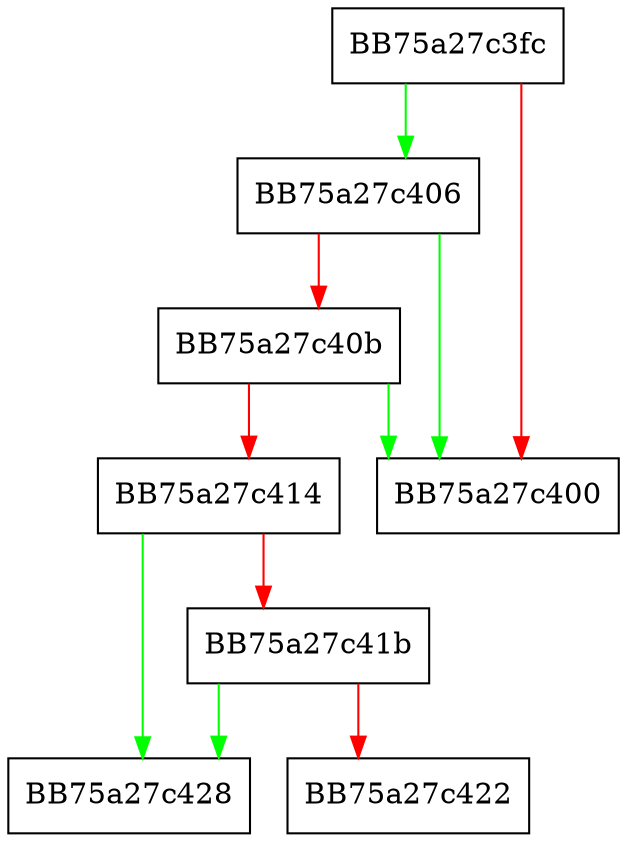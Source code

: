 digraph dupedExprStructSize {
  node [shape="box"];
  graph [splines=ortho];
  BB75a27c3fc -> BB75a27c406 [color="green"];
  BB75a27c3fc -> BB75a27c400 [color="red"];
  BB75a27c406 -> BB75a27c400 [color="green"];
  BB75a27c406 -> BB75a27c40b [color="red"];
  BB75a27c40b -> BB75a27c400 [color="green"];
  BB75a27c40b -> BB75a27c414 [color="red"];
  BB75a27c414 -> BB75a27c428 [color="green"];
  BB75a27c414 -> BB75a27c41b [color="red"];
  BB75a27c41b -> BB75a27c428 [color="green"];
  BB75a27c41b -> BB75a27c422 [color="red"];
}